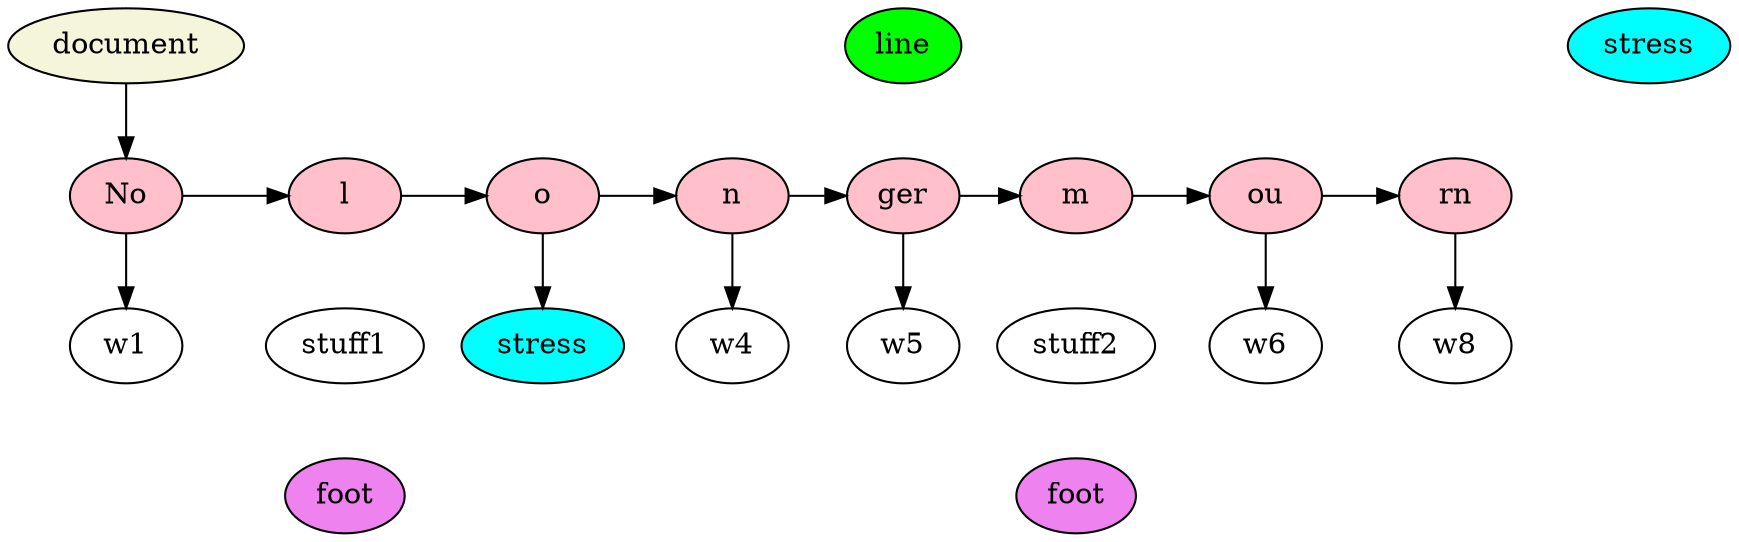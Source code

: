 digraph G {
	{ node [rank = same]; document[fillcolor=beige, style=filled]; fake[style=invis]; fake1[style=invis]; fake3[style=invis]; line[style=filled, fillcolor="#00ff00"]; fake4[style=invis]; fake5[style=invis]; fake6[style=invis];}
	{ node [rank = same, style=filled, fillcolor=pink]; No; l; o; n; ger; m; ou; rn; }
	No -> l -> o -> n -> ger -> m -> ou -> rn [constraint=false]
	document -> No
	fake -> l[style=invis]
	fake1 -> o[style=invis]
	fake3 -> n[style=invis]
	line -> ger[style=invis]
	fake4 -> m[style=invis]
	fake5 -> ou[style=invis]
	fake6 -> rn[style=invis]
{node [rank=same] w1; foot1[style=filled, fillcolor=violet, label=foot]; stress1[style=filled, fillcolor=cyan, label=stress]; w4; w5; foot2[style=filled, fillcolor=violet, label=foot]; stress2[style=filled, fillcolor=cyan, label=stress]; w8}
No -> w1
l -> stuff1[style=invis]
o -> stress1
n -> w4
ger -> w5
m -> stuff2[style=invis]
ou -> w6
rn -> w8
stuff1 -> foot1[style=invis]
stuff2 -> foot2[style=invis]
}